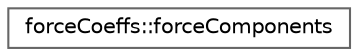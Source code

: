 digraph "Graphical Class Hierarchy"
{
 // LATEX_PDF_SIZE
  bgcolor="transparent";
  edge [fontname=Helvetica,fontsize=10,labelfontname=Helvetica,labelfontsize=10];
  node [fontname=Helvetica,fontsize=10,shape=box,height=0.2,width=0.4];
  rankdir="LR";
  Node0 [id="Node000000",label="forceCoeffs::forceComponents",height=0.2,width=0.4,color="grey40", fillcolor="white", style="filled",URL="$classFoam_1_1functionObjects_1_1forceCoeffs_1_1forceComponents.html",tooltip=" "];
}
